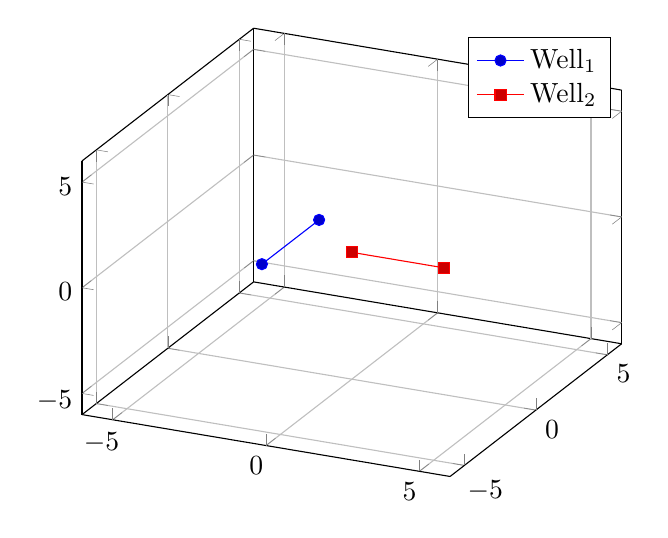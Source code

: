 % -*- root: ../../mainThesis.tex -*-

\begin{tikzpicture}[scale=1]

\begin{axis}[grid=major,
xmin=-6, xmax=6,
ymin=-6, ymax=6,
zmin=-6, zmax=6]
\addplot3 coordinates { (-2,-2,0) (-2,2,0) };
\addlegendentry{$\text{Well}_1$};
\addplot3 coordinates { (0,0,0) (3,0,0) };
\addlegendentry{$\text{Well}_2$};
\end{axis}

\end{tikzpicture}
